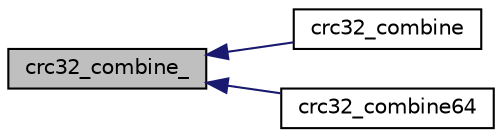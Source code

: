 digraph G
{
  edge [fontname="Helvetica",fontsize="10",labelfontname="Helvetica",labelfontsize="10"];
  node [fontname="Helvetica",fontsize="10",shape=record];
  rankdir="LR";
  Node1 [label="crc32_combine_",height=0.2,width=0.4,color="black", fillcolor="grey75", style="filled" fontcolor="black"];
  Node1 -> Node2 [dir="back",color="midnightblue",fontsize="10",style="solid",fontname="Helvetica"];
  Node2 [label="crc32_combine",height=0.2,width=0.4,color="black", fillcolor="white", style="filled",URL="$zlib_2crc32_8c.html#aa7a1dc42a5d07c76263f4130f23d4515"];
  Node1 -> Node3 [dir="back",color="midnightblue",fontsize="10",style="solid",fontname="Helvetica"];
  Node3 [label="crc32_combine64",height=0.2,width=0.4,color="black", fillcolor="white", style="filled",URL="$zlib_2crc32_8c.html#ac14c100da9646dc4b3d1422ffe736829"];
}
